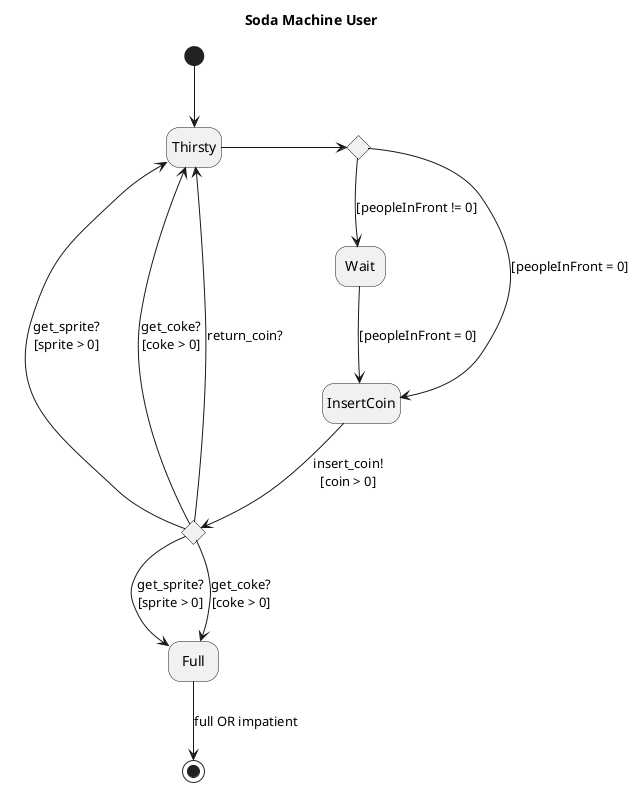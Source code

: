 @startuml
title "Soda Machine User"
hide empty description
state Thirsty
state Full
state Wait
state QueueStatus <<choice>>
state InsertCoin
state Selection <<choice>>

[*] --> Thirsty
Thirsty -> QueueStatus
QueueStatus --> Wait : [peopleInFront != 0]
QueueStatus -> InsertCoin : [peopleInFront = 0]
Wait --> InsertCoin : [peopleInFront = 0]
InsertCoin --> Selection : insert_coin!\n[coin > 0]
Selection --> Thirsty : get_sprite?\n[sprite > 0] 
Selection --> Thirsty : get_coke?\n[coke > 0] 
Selection --> Thirsty : return_coin?
Selection --> Full : get_sprite?\n[sprite > 0] 
Selection --> Full : get_coke?\n[coke > 0] 
Full --> [*] : full OR impatient

@enduml
